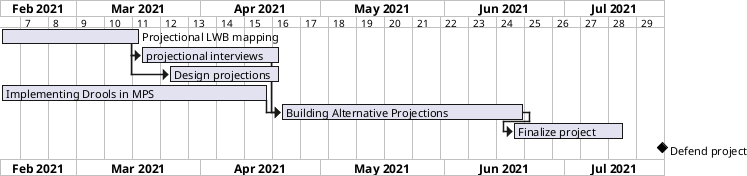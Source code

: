 @startgantt
printscale weekly
Project starts the 10th of february 2021
[Projectional LWB mapping] lasts 35 days
Then [projectional interviews] lasts 35 days
[Design projections] lasts 28 days and starts 1 week after [projectional interviews]'s start

[Implementing Drools in MPS] lasts 67 days
Then [Building Alternative Projections] lasts 61 days
Then [Finalize project] lasts 4 weeks

[projectional interviews] -> [Building Alternative Projections]


[Defend project] happens 25th july 2021

@endgantt